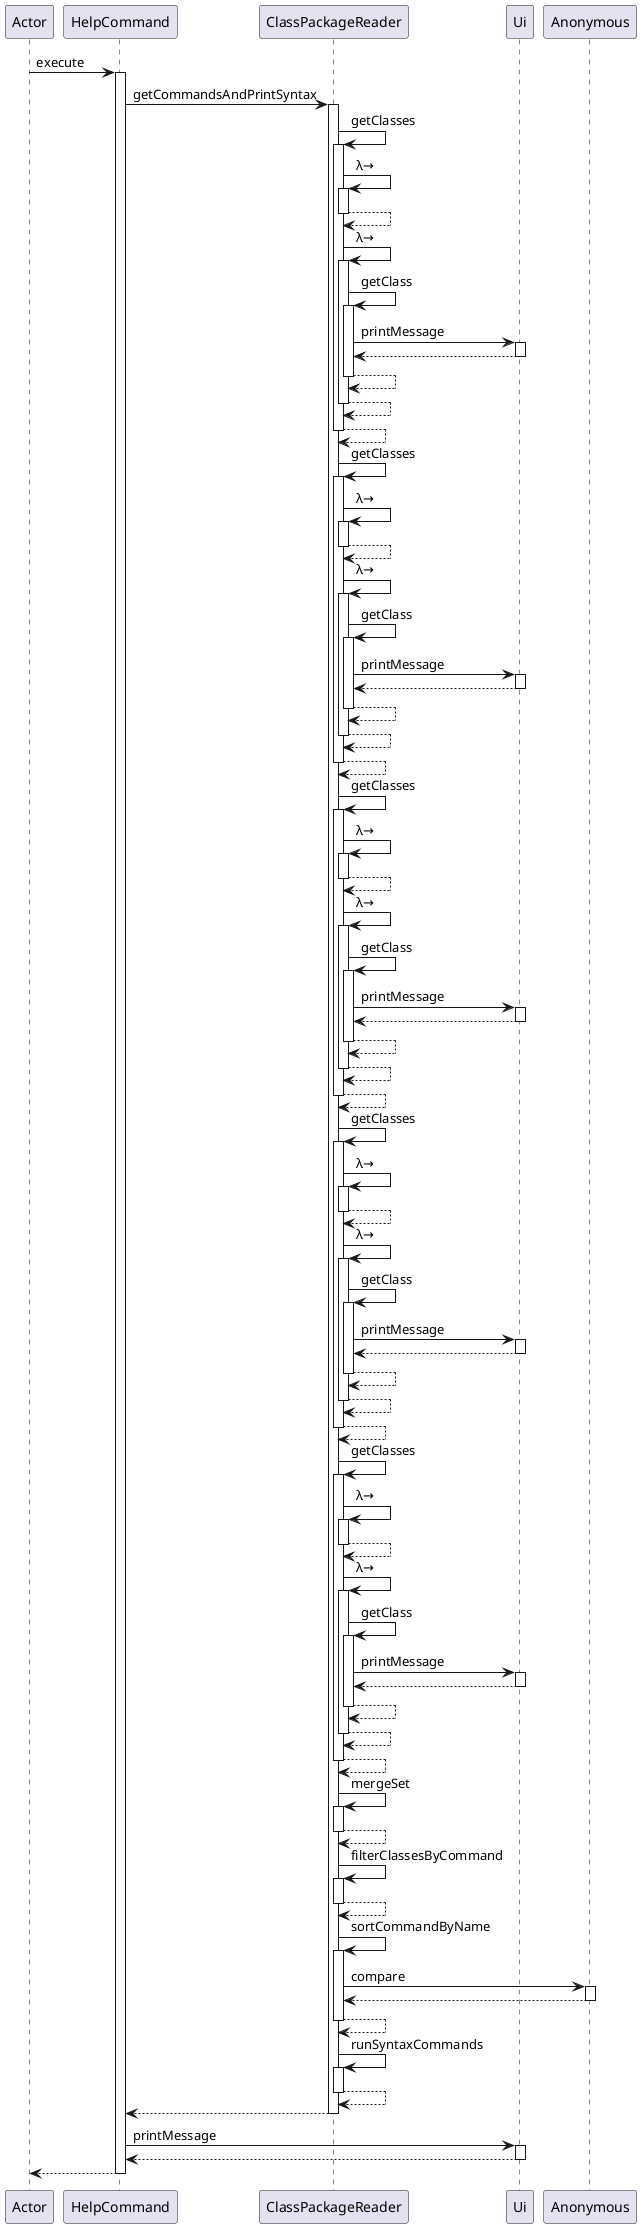 @startuml
participant Actor
Actor -> HelpCommand : execute
activate HelpCommand
HelpCommand -> ClassPackageReader : getCommandsAndPrintSyntax
activate ClassPackageReader
ClassPackageReader -> ClassPackageReader : getClasses
activate ClassPackageReader
ClassPackageReader -> ClassPackageReader : λ→
activate ClassPackageReader
ClassPackageReader --> ClassPackageReader
deactivate ClassPackageReader
ClassPackageReader -> ClassPackageReader : λ→
activate ClassPackageReader
ClassPackageReader -> ClassPackageReader : getClass
activate ClassPackageReader
ClassPackageReader -> Ui : printMessage
activate Ui
Ui --> ClassPackageReader
deactivate Ui
ClassPackageReader --> ClassPackageReader
deactivate ClassPackageReader
ClassPackageReader --> ClassPackageReader
deactivate ClassPackageReader
ClassPackageReader --> ClassPackageReader
deactivate ClassPackageReader
ClassPackageReader -> ClassPackageReader : getClasses
activate ClassPackageReader
ClassPackageReader -> ClassPackageReader : λ→
activate ClassPackageReader
ClassPackageReader --> ClassPackageReader
deactivate ClassPackageReader
ClassPackageReader -> ClassPackageReader : λ→
activate ClassPackageReader
ClassPackageReader -> ClassPackageReader : getClass
activate ClassPackageReader
ClassPackageReader -> Ui : printMessage
activate Ui
Ui --> ClassPackageReader
deactivate Ui
ClassPackageReader --> ClassPackageReader
deactivate ClassPackageReader
ClassPackageReader --> ClassPackageReader
deactivate ClassPackageReader
ClassPackageReader --> ClassPackageReader
deactivate ClassPackageReader
ClassPackageReader -> ClassPackageReader : getClasses
activate ClassPackageReader
ClassPackageReader -> ClassPackageReader : λ→
activate ClassPackageReader
ClassPackageReader --> ClassPackageReader
deactivate ClassPackageReader
ClassPackageReader -> ClassPackageReader : λ→
activate ClassPackageReader
ClassPackageReader -> ClassPackageReader : getClass
activate ClassPackageReader
ClassPackageReader -> Ui : printMessage
activate Ui
Ui --> ClassPackageReader
deactivate Ui
ClassPackageReader --> ClassPackageReader
deactivate ClassPackageReader
ClassPackageReader --> ClassPackageReader
deactivate ClassPackageReader
ClassPackageReader --> ClassPackageReader
deactivate ClassPackageReader
ClassPackageReader -> ClassPackageReader : getClasses
activate ClassPackageReader
ClassPackageReader -> ClassPackageReader : λ→
activate ClassPackageReader
ClassPackageReader --> ClassPackageReader
deactivate ClassPackageReader
ClassPackageReader -> ClassPackageReader : λ→
activate ClassPackageReader
ClassPackageReader -> ClassPackageReader : getClass
activate ClassPackageReader
ClassPackageReader -> Ui : printMessage
activate Ui
Ui --> ClassPackageReader
deactivate Ui
ClassPackageReader --> ClassPackageReader
deactivate ClassPackageReader
ClassPackageReader --> ClassPackageReader
deactivate ClassPackageReader
ClassPackageReader --> ClassPackageReader
deactivate ClassPackageReader
ClassPackageReader -> ClassPackageReader : getClasses
activate ClassPackageReader
ClassPackageReader -> ClassPackageReader : λ→
activate ClassPackageReader
ClassPackageReader --> ClassPackageReader
deactivate ClassPackageReader
ClassPackageReader -> ClassPackageReader : λ→
activate ClassPackageReader
ClassPackageReader -> ClassPackageReader : getClass
activate ClassPackageReader
ClassPackageReader -> Ui : printMessage
activate Ui
Ui --> ClassPackageReader
deactivate Ui
ClassPackageReader --> ClassPackageReader
deactivate ClassPackageReader
ClassPackageReader --> ClassPackageReader
deactivate ClassPackageReader
ClassPackageReader --> ClassPackageReader
deactivate ClassPackageReader
ClassPackageReader -> ClassPackageReader : mergeSet
activate ClassPackageReader
ClassPackageReader --> ClassPackageReader
deactivate ClassPackageReader
ClassPackageReader -> ClassPackageReader : filterClassesByCommand
activate ClassPackageReader
ClassPackageReader --> ClassPackageReader
deactivate ClassPackageReader
ClassPackageReader -> ClassPackageReader : sortCommandByName
activate ClassPackageReader
ClassPackageReader -> Anonymous : compare
activate Anonymous
Anonymous --> ClassPackageReader
deactivate Anonymous
ClassPackageReader --> ClassPackageReader
deactivate ClassPackageReader
ClassPackageReader -> ClassPackageReader : runSyntaxCommands
activate ClassPackageReader
ClassPackageReader --> ClassPackageReader
deactivate ClassPackageReader
ClassPackageReader --> HelpCommand
deactivate ClassPackageReader
HelpCommand -> Ui : printMessage
activate Ui
Ui --> HelpCommand
deactivate Ui
return
@enduml